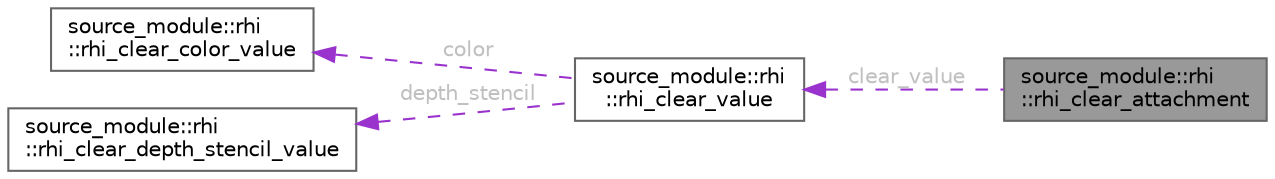 digraph "source_module::rhi::rhi_clear_attachment"
{
 // LATEX_PDF_SIZE
  bgcolor="transparent";
  edge [fontname=Helvetica,fontsize=10,labelfontname=Helvetica,labelfontsize=10];
  node [fontname=Helvetica,fontsize=10,shape=box,height=0.2,width=0.4];
  rankdir="LR";
  Node1 [id="Node000001",label="source_module::rhi\l::rhi_clear_attachment",height=0.2,width=0.4,color="gray40", fillcolor="grey60", style="filled", fontcolor="black",tooltip=" "];
  Node2 -> Node1 [id="edge1_Node000001_Node000002",dir="back",color="darkorchid3",style="dashed",tooltip=" ",label=" clear_value",fontcolor="grey" ];
  Node2 [id="Node000002",label="source_module::rhi\l::rhi_clear_value",height=0.2,width=0.4,color="gray40", fillcolor="white", style="filled",URL="$unionsource__module_1_1rhi_1_1rhi__clear__value.html",tooltip=" "];
  Node3 -> Node2 [id="edge2_Node000002_Node000003",dir="back",color="darkorchid3",style="dashed",tooltip=" ",label=" color",fontcolor="grey" ];
  Node3 [id="Node000003",label="source_module::rhi\l::rhi_clear_color_value",height=0.2,width=0.4,color="gray40", fillcolor="white", style="filled",URL="$unionsource__module_1_1rhi_1_1rhi__clear__color__value.html",tooltip=" "];
  Node4 -> Node2 [id="edge3_Node000002_Node000004",dir="back",color="darkorchid3",style="dashed",tooltip=" ",label=" depth_stencil",fontcolor="grey" ];
  Node4 [id="Node000004",label="source_module::rhi\l::rhi_clear_depth_stencil_value",height=0.2,width=0.4,color="gray40", fillcolor="white", style="filled",URL="$structsource__module_1_1rhi_1_1rhi__clear__depth__stencil__value.html",tooltip=" "];
}
